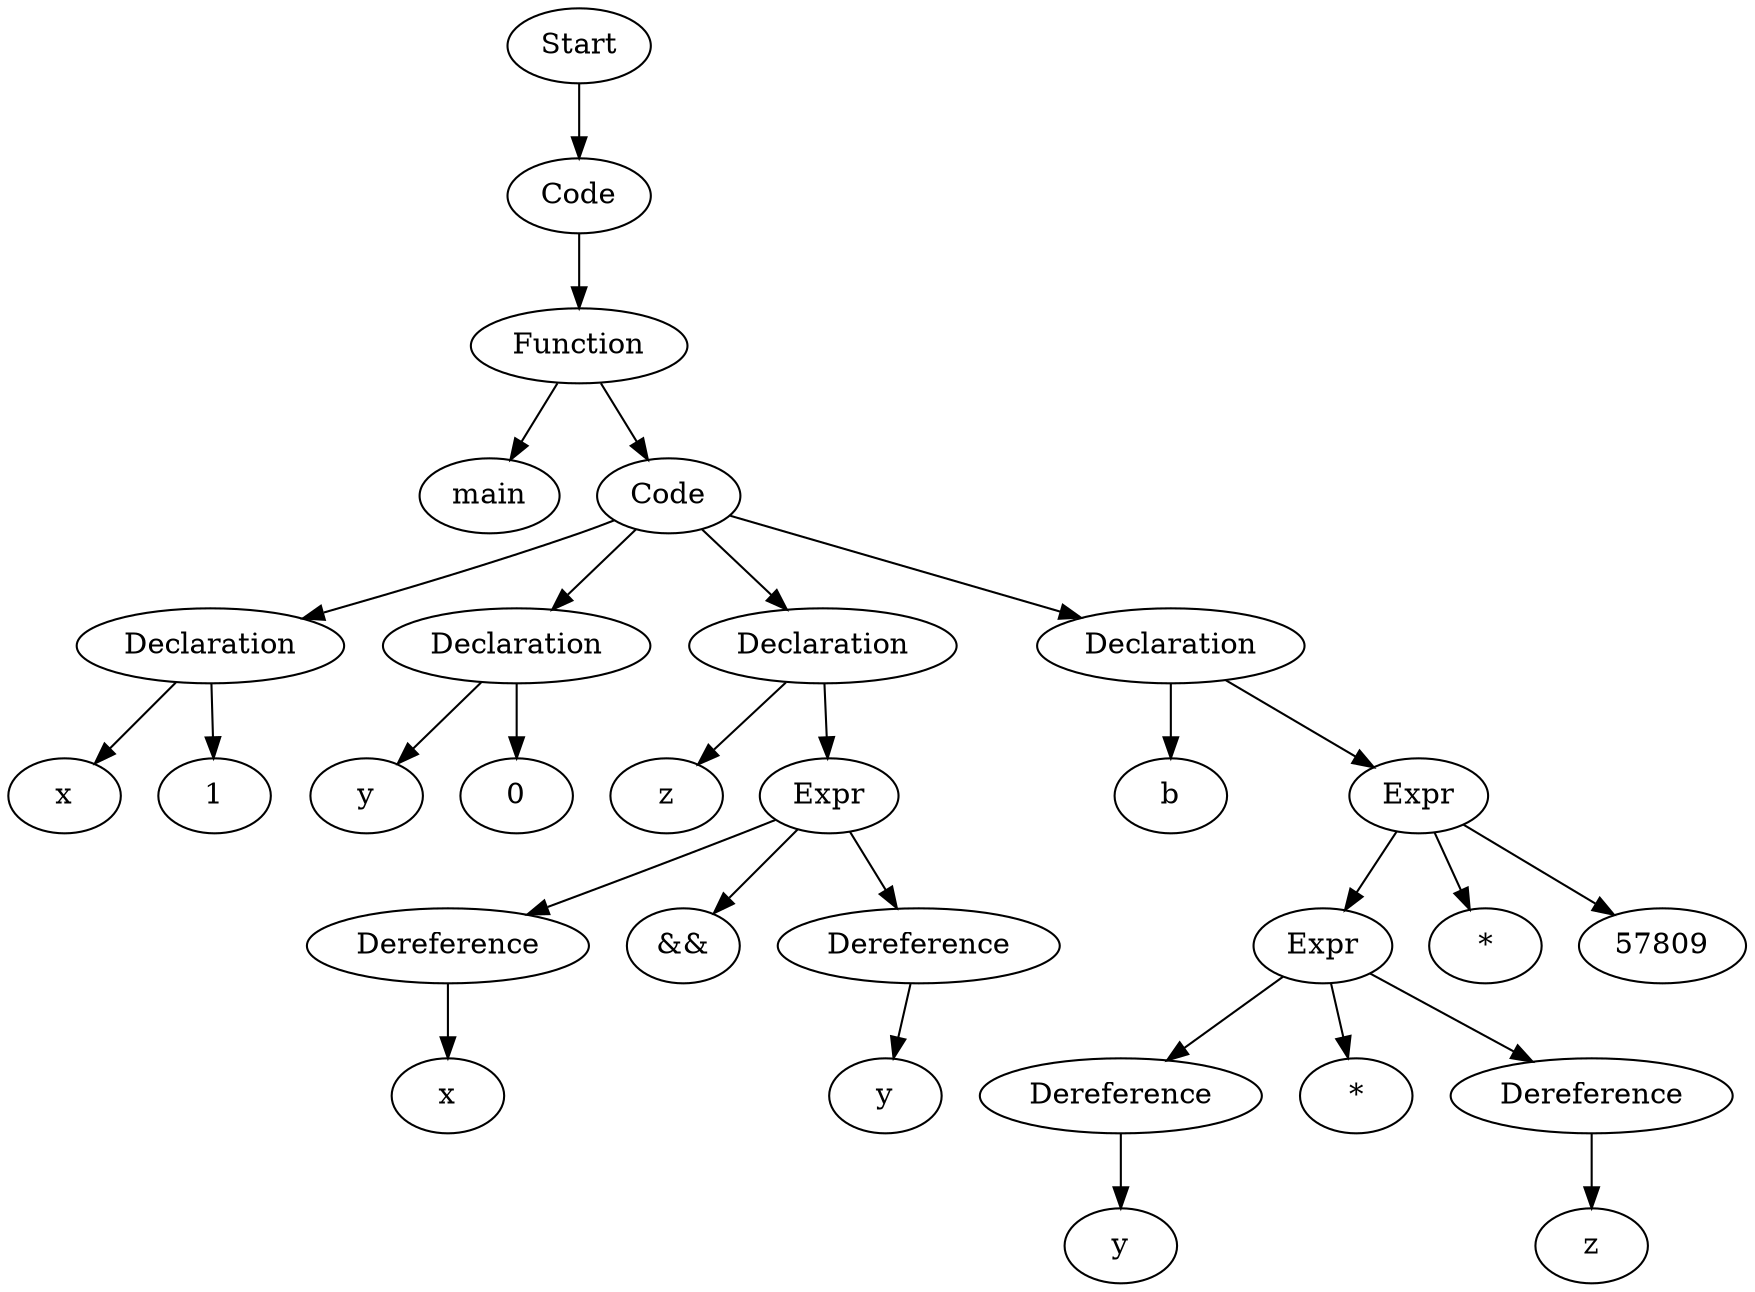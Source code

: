 digraph AST {
  "134272668293040" [label="Start"];
  "134272668293040" -> "134272668302736";
  "134272668302736" [label="Code"];
  "134272668302736" -> "134272668292848";
  "134272668292848" [label="Function"];
  "134272668292848" -> "134272668294144";
  "134272668292848" -> "134272668293760";
  "134272668294144" [label="main"];
  "134272668293760" [label="Code"];
  "134272668293760" -> "134272668295296";
  "134272668293760" -> "134272668301536";
  "134272668293760" -> "134272668299280";
  "134272668293760" -> "134272668299040";
  "134272668295296" [label="Declaration"];
  "134272668295296" -> "134272668298896";
  "134272668295296" -> "134272668303312";
  "134272668298896" [label="x"];
  "134272668303312" [label="1"];
  "134272668301536" [label="Declaration"];
  "134272668301536" -> "134272668302784";
  "134272668301536" -> "134272668287616";
  "134272668302784" [label="y"];
  "134272668287616" [label="0"];
  "134272668299280" [label="Declaration"];
  "134272668299280" -> "134272668289344";
  "134272668299280" -> "134272668300864";
  "134272668289344" [label="z"];
  "134272668300864" [label="Expr"];
  "134272668300864" -> "134272668300912";
  "134272668300864" -> "134272668297840";
  "134272668300864" -> "134272668288864";
  "134272668300912" [label="Dereference"];
  "134272668300912" -> "134272668295344";
  "134272668295344" [label="x"];
  "134272668297840" [label="&&"];
  "134272668288864" [label="Dereference"];
  "134272668288864" -> "134272668295248";
  "134272668295248" [label="y"];
  "134272668299040" [label="Declaration"];
  "134272668299040" -> "134272668292896";
  "134272668299040" -> "134272668295488";
  "134272668292896" [label="b"];
  "134272668295488" [label="Expr"];
  "134272668295488" -> "134272668287760";
  "134272668295488" -> "134272668293472";
  "134272668295488" -> "134272668292368";
  "134272668287760" [label="Expr"];
  "134272668287760" -> "134272668301488";
  "134272668287760" -> "134272668295632";
  "134272668287760" -> "134272668298224";
  "134272668301488" [label="Dereference"];
  "134272668301488" -> "134272668287472";
  "134272668287472" [label="y"];
  "134272668295632" [label="*"];
  "134272668298224" [label="Dereference"];
  "134272668298224" -> "134272668288720";
  "134272668288720" [label="z"];
  "134272668293472" [label="*"];
  "134272668292368" [label="57809"];
}
